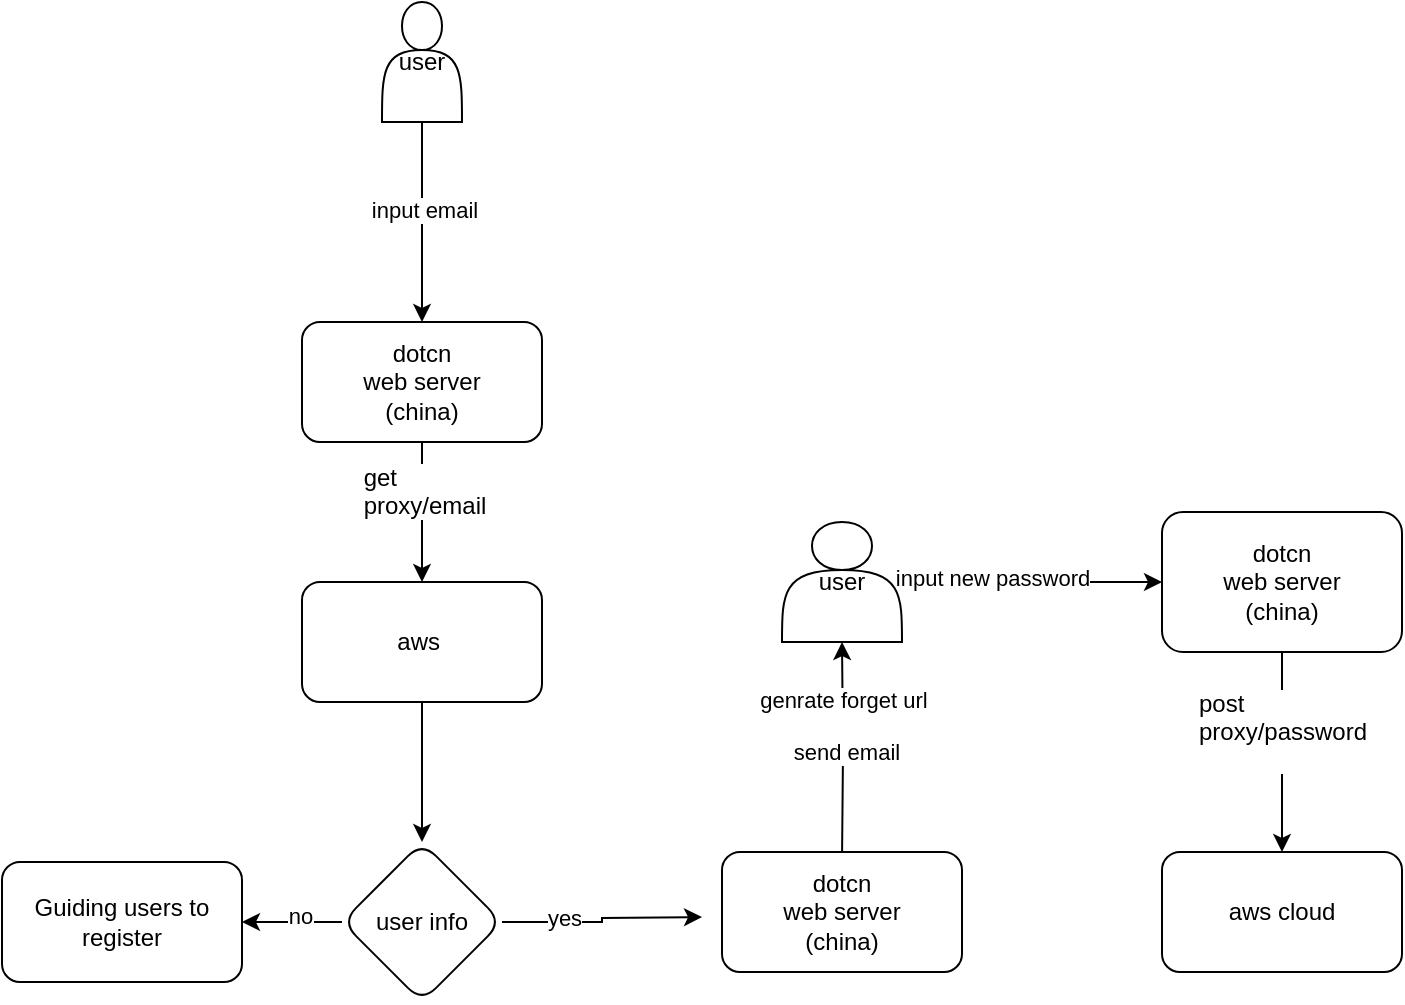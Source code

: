 <mxfile version="24.3.0" type="github">
  <diagram name="第 1 页" id="v8mL-R38DfBbgqLZ-8sR">
    <mxGraphModel dx="1434" dy="786" grid="1" gridSize="10" guides="1" tooltips="1" connect="1" arrows="1" fold="1" page="1" pageScale="1" pageWidth="827" pageHeight="1169" math="0" shadow="0">
      <root>
        <mxCell id="0" />
        <mxCell id="1" parent="0" />
        <mxCell id="HUhTeKomCQSXCw2tcIWB-4" style="edgeStyle=orthogonalEdgeStyle;rounded=0;orthogonalLoop=1;jettySize=auto;html=1;entryX=0.5;entryY=0;entryDx=0;entryDy=0;" parent="1" source="HUhTeKomCQSXCw2tcIWB-2" target="HUhTeKomCQSXCw2tcIWB-20" edge="1">
          <mxGeometry relative="1" as="geometry">
            <mxPoint x="180" y="240" as="targetPoint" />
            <Array as="points">
              <mxPoint x="230" y="210" />
            </Array>
          </mxGeometry>
        </mxCell>
        <mxCell id="HUhTeKomCQSXCw2tcIWB-5" value="input email" style="edgeLabel;html=1;align=center;verticalAlign=middle;resizable=0;points=[];" parent="HUhTeKomCQSXCw2tcIWB-4" vertex="1" connectable="0">
          <mxGeometry x="-0.131" y="1" relative="1" as="geometry">
            <mxPoint as="offset" />
          </mxGeometry>
        </mxCell>
        <mxCell id="HUhTeKomCQSXCw2tcIWB-2" value="user" style="shape=actor;whiteSpace=wrap;html=1;" parent="1" vertex="1">
          <mxGeometry x="210" y="60" width="40" height="60" as="geometry" />
        </mxCell>
        <mxCell id="_Rga2oQOsfhEcSBuiwZP-21" style="edgeStyle=orthogonalEdgeStyle;rounded=0;orthogonalLoop=1;jettySize=auto;html=1;entryX=0;entryY=0.5;entryDx=0;entryDy=0;" edge="1" parent="1" source="HUhTeKomCQSXCw2tcIWB-10" target="HUhTeKomCQSXCw2tcIWB-28">
          <mxGeometry relative="1" as="geometry" />
        </mxCell>
        <mxCell id="_Rga2oQOsfhEcSBuiwZP-24" value="input new password" style="edgeLabel;html=1;align=center;verticalAlign=middle;resizable=0;points=[];" vertex="1" connectable="0" parent="_Rga2oQOsfhEcSBuiwZP-21">
          <mxGeometry x="-0.308" y="2" relative="1" as="geometry">
            <mxPoint as="offset" />
          </mxGeometry>
        </mxCell>
        <mxCell id="HUhTeKomCQSXCw2tcIWB-10" value="user" style="shape=actor;whiteSpace=wrap;html=1;" parent="1" vertex="1">
          <mxGeometry x="410" y="320" width="60" height="60" as="geometry" />
        </mxCell>
        <mxCell id="HUhTeKomCQSXCw2tcIWB-16" value="aws cloud" style="whiteSpace=wrap;html=1;rounded=1;" parent="1" vertex="1">
          <mxGeometry x="600" y="485" width="120" height="60" as="geometry" />
        </mxCell>
        <mxCell id="_Rga2oQOsfhEcSBuiwZP-3" value="" style="edgeStyle=orthogonalEdgeStyle;rounded=0;orthogonalLoop=1;jettySize=auto;html=1;" edge="1" parent="1" source="HUhTeKomCQSXCw2tcIWB-20" target="_Rga2oQOsfhEcSBuiwZP-2">
          <mxGeometry relative="1" as="geometry" />
        </mxCell>
        <mxCell id="_Rga2oQOsfhEcSBuiwZP-5" value="&lt;p style=&quot;margin: 0px; font-variant-numeric: normal; font-variant-east-asian: normal; font-variant-alternates: normal; font-kerning: auto; font-optical-sizing: auto; font-feature-settings: normal; font-variation-settings: normal; font-variant-position: normal; font-stretch: normal; font-size: 12px; line-height: normal; text-align: start; text-wrap: wrap;&quot; class=&quot;p1&quot;&gt;get proxy/email&lt;/p&gt;" style="edgeLabel;html=1;align=center;verticalAlign=middle;resizable=0;points=[];" vertex="1" connectable="0" parent="_Rga2oQOsfhEcSBuiwZP-3">
          <mxGeometry x="-0.325" y="1" relative="1" as="geometry">
            <mxPoint as="offset" />
          </mxGeometry>
        </mxCell>
        <mxCell id="HUhTeKomCQSXCw2tcIWB-20" value="dotcn&lt;div&gt;web server&lt;/div&gt;&lt;div&gt;(china)&lt;/div&gt;" style="whiteSpace=wrap;html=1;rounded=1;" parent="1" vertex="1">
          <mxGeometry x="170" y="220" width="120" height="60" as="geometry" />
        </mxCell>
        <mxCell id="_Rga2oQOsfhEcSBuiwZP-16" style="edgeStyle=orthogonalEdgeStyle;rounded=0;orthogonalLoop=1;jettySize=auto;html=1;entryX=0.5;entryY=0;entryDx=0;entryDy=0;" edge="1" parent="1" source="HUhTeKomCQSXCw2tcIWB-28" target="HUhTeKomCQSXCw2tcIWB-16">
          <mxGeometry relative="1" as="geometry" />
        </mxCell>
        <mxCell id="_Rga2oQOsfhEcSBuiwZP-17" value="&lt;span style=&quot;color: rgba(0, 0, 0, 0); font-family: monospace; font-size: 0px; text-align: start; background-color: rgb(251, 251, 251);&quot;&gt;3CmxGraphModel%3E%3Croot%3E%3CmxCell%20id%3D%220%22%2F%3E%3CmxCell%20id%3D%221%22%20parent%3D%220%22%2F%3E%3CmxCell%20id%3D%222%22%20value%3D%22%26lt%3Bp%20style%3D%26quot%3Bmargin%3A%200px%3B%20font-variant-numeric%3A%20normal%3B%20font-variant-east-asian%3A%20normal%3B%20font-variant-alternates%3A%20normal%3B%20font-kerning%3A%20auto%3B%20font-optical-sizing%3A%20auto%3B%20font-feature-settings%3A%20normal%3B%20font-variation-settings%3A%20normal%3B%20font-variant-position%3A%20normal%3B%20font-stretch%3A%20normal%3B%20font-size%3A%2012px%3B%20line-height%3A%20normal%3B%20text-align%3A%20start%3B%20text-wrap%3A%20wrap%3B%26quot%3B%20class%3D%26quot%3Bp1%26quot%3B%26gt%3Bpost%20proxy%2Fpassword%20update%26lt%3B%2Fp%26gt%3B%22%20style%3D%22edgeLabel%3Bhtml%3D1%3Balign%3Dcenter%3BverticalAlign%3Dmiddle%3Bresizable%3D0%3Bpoints%3D%5B%5D%3B%22%20vertex%3D%221%22%20connectable%3D%220%22%20parent%3D%221%22%3E%3CmxGeometry%20x%3D%22481%22%20y%3D%22391.5%22%20as%3D%22geometry%22%2F%3E%3C%2FmxCell%3E%3C%2Froot%3E%3C%2FmxGraphModel%3&lt;/span&gt;" style="edgeLabel;html=1;align=center;verticalAlign=middle;resizable=0;points=[];" vertex="1" connectable="0" parent="_Rga2oQOsfhEcSBuiwZP-16">
          <mxGeometry x="0.267" y="1" relative="1" as="geometry">
            <mxPoint as="offset" />
          </mxGeometry>
        </mxCell>
        <mxCell id="_Rga2oQOsfhEcSBuiwZP-18" value="&lt;p style=&quot;margin: 0px; font-variant-numeric: normal; font-variant-east-asian: normal; font-variant-alternates: normal; font-kerning: auto; font-optical-sizing: auto; font-feature-settings: normal; font-variation-settings: normal; font-variant-position: normal; font-stretch: normal; font-size: 12px; line-height: normal; text-align: start; text-wrap: wrap;&quot; class=&quot;p1&quot;&gt;post proxy/password&lt;/p&gt;&lt;p style=&quot;margin: 0px; font-variant-numeric: normal; font-variant-east-asian: normal; font-variant-alternates: normal; font-kerning: auto; font-optical-sizing: auto; font-feature-settings: normal; font-variation-settings: normal; font-variant-position: normal; font-stretch: normal; font-size: 12px; line-height: normal; text-align: start; text-wrap: wrap;&quot; class=&quot;p1&quot;&gt;&lt;br&gt;&lt;/p&gt;" style="edgeLabel;html=1;align=center;verticalAlign=middle;resizable=0;points=[];" vertex="1" connectable="0" parent="_Rga2oQOsfhEcSBuiwZP-16">
          <mxGeometry x="-0.217" relative="1" as="geometry">
            <mxPoint as="offset" />
          </mxGeometry>
        </mxCell>
        <mxCell id="HUhTeKomCQSXCw2tcIWB-28" value="dotcn&lt;div&gt;web server&lt;/div&gt;&lt;div&gt;(china)&lt;/div&gt;" style="whiteSpace=wrap;html=1;rounded=1;" parent="1" vertex="1">
          <mxGeometry x="600" y="315" width="120" height="70" as="geometry" />
        </mxCell>
        <mxCell id="_Rga2oQOsfhEcSBuiwZP-7" value="" style="edgeStyle=orthogonalEdgeStyle;rounded=0;orthogonalLoop=1;jettySize=auto;html=1;" edge="1" parent="1" source="_Rga2oQOsfhEcSBuiwZP-2" target="_Rga2oQOsfhEcSBuiwZP-6">
          <mxGeometry relative="1" as="geometry" />
        </mxCell>
        <mxCell id="_Rga2oQOsfhEcSBuiwZP-2" value="aws&amp;nbsp;" style="whiteSpace=wrap;html=1;rounded=1;" vertex="1" parent="1">
          <mxGeometry x="170" y="350" width="120" height="60" as="geometry" />
        </mxCell>
        <mxCell id="_Rga2oQOsfhEcSBuiwZP-9" value="" style="edgeStyle=orthogonalEdgeStyle;rounded=0;orthogonalLoop=1;jettySize=auto;html=1;" edge="1" parent="1" source="_Rga2oQOsfhEcSBuiwZP-6">
          <mxGeometry relative="1" as="geometry">
            <mxPoint x="370" y="517.5" as="targetPoint" />
          </mxGeometry>
        </mxCell>
        <mxCell id="_Rga2oQOsfhEcSBuiwZP-10" value="yes" style="edgeLabel;html=1;align=center;verticalAlign=middle;resizable=0;points=[];" vertex="1" connectable="0" parent="_Rga2oQOsfhEcSBuiwZP-9">
          <mxGeometry x="-0.4" y="2" relative="1" as="geometry">
            <mxPoint as="offset" />
          </mxGeometry>
        </mxCell>
        <mxCell id="_Rga2oQOsfhEcSBuiwZP-14" value="" style="edgeStyle=orthogonalEdgeStyle;rounded=0;orthogonalLoop=1;jettySize=auto;html=1;" edge="1" parent="1" source="_Rga2oQOsfhEcSBuiwZP-6" target="_Rga2oQOsfhEcSBuiwZP-13">
          <mxGeometry relative="1" as="geometry" />
        </mxCell>
        <mxCell id="_Rga2oQOsfhEcSBuiwZP-15" value="no" style="edgeLabel;html=1;align=center;verticalAlign=middle;resizable=0;points=[];" vertex="1" connectable="0" parent="_Rga2oQOsfhEcSBuiwZP-14">
          <mxGeometry x="-0.167" y="-3" relative="1" as="geometry">
            <mxPoint as="offset" />
          </mxGeometry>
        </mxCell>
        <mxCell id="_Rga2oQOsfhEcSBuiwZP-6" value="user info" style="rhombus;whiteSpace=wrap;html=1;rounded=1;" vertex="1" parent="1">
          <mxGeometry x="190" y="480" width="80" height="80" as="geometry" />
        </mxCell>
        <mxCell id="_Rga2oQOsfhEcSBuiwZP-22" style="edgeStyle=orthogonalEdgeStyle;rounded=0;orthogonalLoop=1;jettySize=auto;html=1;entryX=0.5;entryY=1;entryDx=0;entryDy=0;" edge="1" parent="1" target="HUhTeKomCQSXCw2tcIWB-10">
          <mxGeometry relative="1" as="geometry">
            <mxPoint x="440" y="490" as="sourcePoint" />
          </mxGeometry>
        </mxCell>
        <mxCell id="_Rga2oQOsfhEcSBuiwZP-23" value="&lt;div&gt;genrate forget url&amp;nbsp;&lt;br&gt;&lt;/div&gt;&lt;div&gt;&lt;br&gt;&lt;/div&gt;send email" style="edgeLabel;html=1;align=center;verticalAlign=middle;resizable=0;points=[];" vertex="1" connectable="0" parent="_Rga2oQOsfhEcSBuiwZP-22">
          <mxGeometry x="0.236" y="-2" relative="1" as="geometry">
            <mxPoint as="offset" />
          </mxGeometry>
        </mxCell>
        <mxCell id="_Rga2oQOsfhEcSBuiwZP-13" value="Guiding users to register" style="whiteSpace=wrap;html=1;rounded=1;" vertex="1" parent="1">
          <mxGeometry x="20" y="490" width="120" height="60" as="geometry" />
        </mxCell>
        <mxCell id="_Rga2oQOsfhEcSBuiwZP-25" value="dotcn&lt;div&gt;web server&lt;/div&gt;&lt;div&gt;(china)&lt;/div&gt;" style="whiteSpace=wrap;html=1;rounded=1;" vertex="1" parent="1">
          <mxGeometry x="380" y="485" width="120" height="60" as="geometry" />
        </mxCell>
      </root>
    </mxGraphModel>
  </diagram>
</mxfile>
